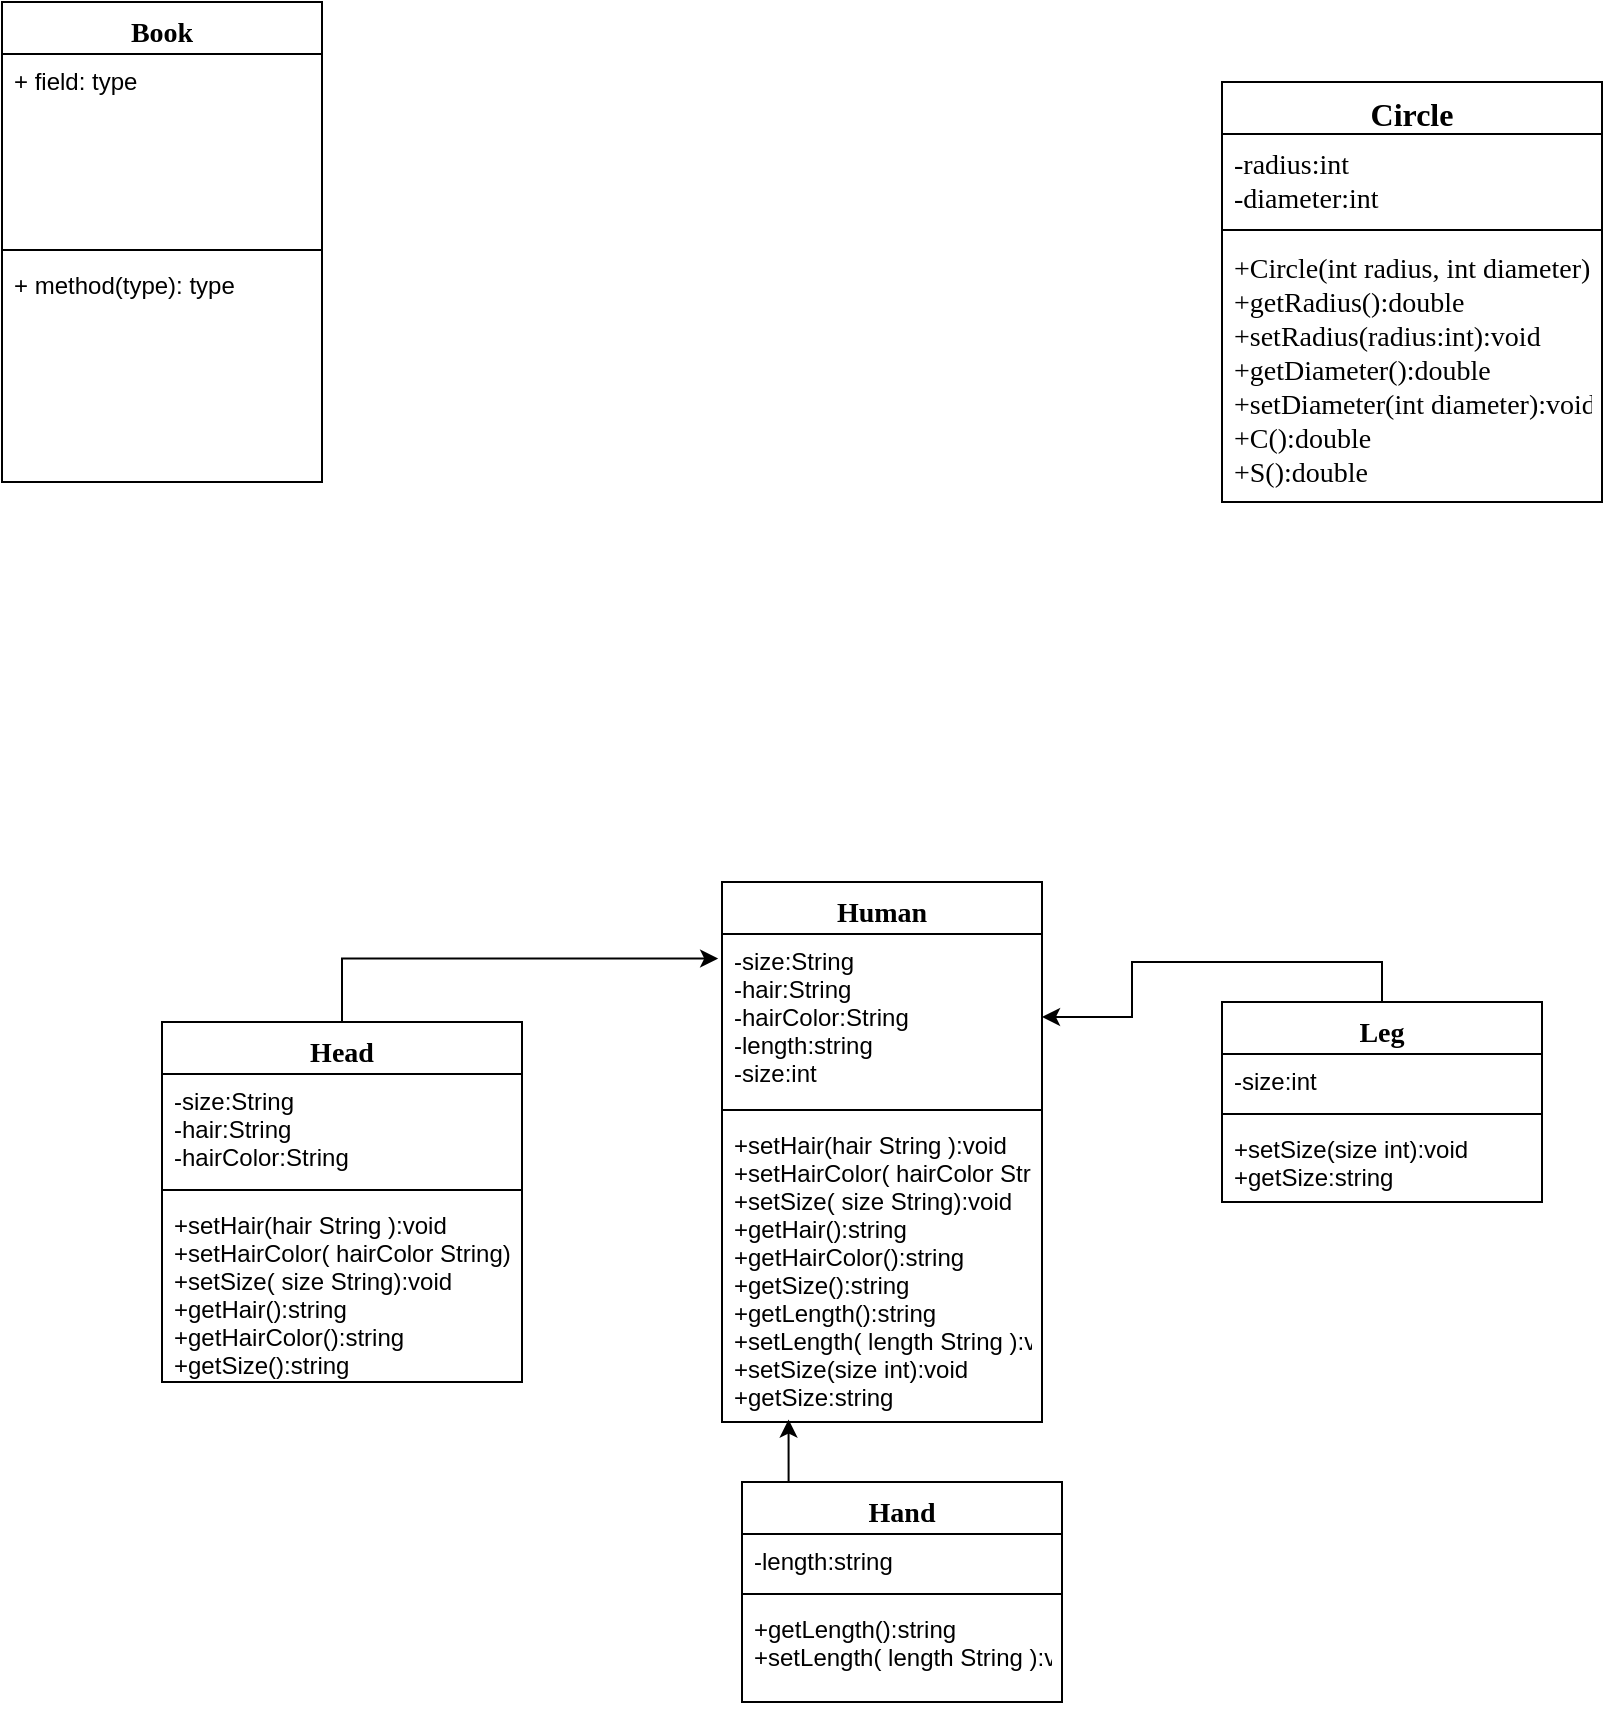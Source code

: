 <mxfile version="13.7.3" type="github">
  <diagram id="C5RBs43oDa-KdzZeNtuy" name="Page-1">
    <mxGraphModel dx="1038" dy="548" grid="1" gridSize="10" guides="1" tooltips="1" connect="1" arrows="1" fold="1" page="1" pageScale="1" pageWidth="827" pageHeight="1169" math="0" shadow="0">
      <root>
        <mxCell id="WIyWlLk6GJQsqaUBKTNV-0" />
        <mxCell id="WIyWlLk6GJQsqaUBKTNV-1" parent="WIyWlLk6GJQsqaUBKTNV-0" />
        <mxCell id="BFZaPxhlsSZ5x0fc0V5Z-10" value="Circle" style="swimlane;fontStyle=1;align=center;verticalAlign=top;childLayout=stackLayout;horizontal=1;startSize=26;horizontalStack=0;resizeParent=1;resizeParentMax=0;resizeLast=0;collapsible=1;marginBottom=0;fontFamily=Times New Roman;fontSize=16;" parent="WIyWlLk6GJQsqaUBKTNV-1" vertex="1">
          <mxGeometry x="630" y="350" width="190" height="210" as="geometry" />
        </mxCell>
        <mxCell id="BFZaPxhlsSZ5x0fc0V5Z-11" value="-radius:int&#xa;-diameter:int" style="text;strokeColor=none;fillColor=none;align=left;verticalAlign=top;spacingLeft=4;spacingRight=4;overflow=hidden;rotatable=0;points=[[0,0.5],[1,0.5]];portConstraint=eastwest;fontSize=14;fontFamily=Times New Roman;" parent="BFZaPxhlsSZ5x0fc0V5Z-10" vertex="1">
          <mxGeometry y="26" width="190" height="44" as="geometry" />
        </mxCell>
        <mxCell id="BFZaPxhlsSZ5x0fc0V5Z-12" value="" style="line;strokeWidth=1;fillColor=none;align=left;verticalAlign=middle;spacingTop=-1;spacingLeft=3;spacingRight=3;rotatable=0;labelPosition=right;points=[];portConstraint=eastwest;" parent="BFZaPxhlsSZ5x0fc0V5Z-10" vertex="1">
          <mxGeometry y="70" width="190" height="8" as="geometry" />
        </mxCell>
        <mxCell id="BFZaPxhlsSZ5x0fc0V5Z-13" value="+Circle(int radius, int diameter)&#xa;+getRadius():double&#xa;+setRadius(radius:int):void&#xa;+getDiameter():double&#xa;+setDiameter(int diameter):void&#xa;+C():double&#xa;+S():double" style="text;strokeColor=none;fillColor=none;align=left;verticalAlign=top;spacingLeft=4;spacingRight=4;overflow=hidden;rotatable=0;points=[[0,0.5],[1,0.5]];portConstraint=eastwest;fontSize=14;fontFamily=Times New Roman;" parent="BFZaPxhlsSZ5x0fc0V5Z-10" vertex="1">
          <mxGeometry y="78" width="190" height="132" as="geometry" />
        </mxCell>
        <mxCell id="BFZaPxhlsSZ5x0fc0V5Z-15" value="Book" style="swimlane;fontStyle=1;align=center;verticalAlign=top;childLayout=stackLayout;horizontal=1;startSize=26;horizontalStack=0;resizeParent=1;resizeParentMax=0;resizeLast=0;collapsible=1;marginBottom=0;fontFamily=Times New Roman;fontSize=14;" parent="WIyWlLk6GJQsqaUBKTNV-1" vertex="1">
          <mxGeometry x="20" y="310" width="160" height="240" as="geometry" />
        </mxCell>
        <mxCell id="BFZaPxhlsSZ5x0fc0V5Z-16" value="+ field: type" style="text;strokeColor=none;fillColor=none;align=left;verticalAlign=top;spacingLeft=4;spacingRight=4;overflow=hidden;rotatable=0;points=[[0,0.5],[1,0.5]];portConstraint=eastwest;" parent="BFZaPxhlsSZ5x0fc0V5Z-15" vertex="1">
          <mxGeometry y="26" width="160" height="94" as="geometry" />
        </mxCell>
        <mxCell id="BFZaPxhlsSZ5x0fc0V5Z-17" value="" style="line;strokeWidth=1;fillColor=none;align=left;verticalAlign=middle;spacingTop=-1;spacingLeft=3;spacingRight=3;rotatable=0;labelPosition=right;points=[];portConstraint=eastwest;" parent="BFZaPxhlsSZ5x0fc0V5Z-15" vertex="1">
          <mxGeometry y="120" width="160" height="8" as="geometry" />
        </mxCell>
        <mxCell id="BFZaPxhlsSZ5x0fc0V5Z-18" value="+ method(type): type" style="text;strokeColor=none;fillColor=none;align=left;verticalAlign=top;spacingLeft=4;spacingRight=4;overflow=hidden;rotatable=0;points=[[0,0.5],[1,0.5]];portConstraint=eastwest;" parent="BFZaPxhlsSZ5x0fc0V5Z-15" vertex="1">
          <mxGeometry y="128" width="160" height="112" as="geometry" />
        </mxCell>
        <mxCell id="BFZaPxhlsSZ5x0fc0V5Z-21" value="Human" style="swimlane;fontStyle=1;align=center;verticalAlign=top;childLayout=stackLayout;horizontal=1;startSize=26;horizontalStack=0;resizeParent=1;resizeParentMax=0;resizeLast=0;collapsible=1;marginBottom=0;fontFamily=Times New Roman;fontSize=14;" parent="WIyWlLk6GJQsqaUBKTNV-1" vertex="1">
          <mxGeometry x="380" y="750" width="160" height="270" as="geometry" />
        </mxCell>
        <mxCell id="BFZaPxhlsSZ5x0fc0V5Z-22" value="-size:String &#xa;-hair:String &#xa;-hairColor:String &#xa;-length:string&#xa;-size:int" style="text;strokeColor=none;fillColor=none;align=left;verticalAlign=top;spacingLeft=4;spacingRight=4;overflow=hidden;rotatable=0;points=[[0,0.5],[1,0.5]];portConstraint=eastwest;" parent="BFZaPxhlsSZ5x0fc0V5Z-21" vertex="1">
          <mxGeometry y="26" width="160" height="84" as="geometry" />
        </mxCell>
        <mxCell id="BFZaPxhlsSZ5x0fc0V5Z-23" value="" style="line;strokeWidth=1;fillColor=none;align=left;verticalAlign=middle;spacingTop=-1;spacingLeft=3;spacingRight=3;rotatable=0;labelPosition=right;points=[];portConstraint=eastwest;" parent="BFZaPxhlsSZ5x0fc0V5Z-21" vertex="1">
          <mxGeometry y="110" width="160" height="8" as="geometry" />
        </mxCell>
        <mxCell id="BFZaPxhlsSZ5x0fc0V5Z-24" value="+setHair(hair String ):void&#xa;+setHairColor( hairColor String):void&#xa;+setSize( size String):void&#xa;+getHair():string&#xa;+getHairColor():string&#xa;+getSize():string&#xa;+getLength():string&#xa;+setLength( length String ):void&#xa;+setSize(size int):void&#xa;+getSize:string" style="text;strokeColor=none;fillColor=none;align=left;verticalAlign=top;spacingLeft=4;spacingRight=4;overflow=hidden;rotatable=0;points=[[0,0.5],[1,0.5]];portConstraint=eastwest;" parent="BFZaPxhlsSZ5x0fc0V5Z-21" vertex="1">
          <mxGeometry y="118" width="160" height="152" as="geometry" />
        </mxCell>
        <mxCell id="BFZaPxhlsSZ5x0fc0V5Z-46" style="edgeStyle=orthogonalEdgeStyle;rounded=0;orthogonalLoop=1;jettySize=auto;html=1;exitX=0.5;exitY=0;exitDx=0;exitDy=0;entryX=1;entryY=0.25;entryDx=0;entryDy=0;fontFamily=Times New Roman;fontSize=14;" parent="WIyWlLk6GJQsqaUBKTNV-1" source="BFZaPxhlsSZ5x0fc0V5Z-36" target="BFZaPxhlsSZ5x0fc0V5Z-21" edge="1">
          <mxGeometry relative="1" as="geometry" />
        </mxCell>
        <mxCell id="BFZaPxhlsSZ5x0fc0V5Z-45" style="edgeStyle=orthogonalEdgeStyle;rounded=0;orthogonalLoop=1;jettySize=auto;html=1;exitX=0.5;exitY=0;exitDx=0;exitDy=0;entryX=-0.012;entryY=0.146;entryDx=0;entryDy=0;entryPerimeter=0;fontFamily=Times New Roman;fontSize=14;" parent="WIyWlLk6GJQsqaUBKTNV-1" source="BFZaPxhlsSZ5x0fc0V5Z-40" target="BFZaPxhlsSZ5x0fc0V5Z-22" edge="1">
          <mxGeometry relative="1" as="geometry" />
        </mxCell>
        <mxCell id="BFZaPxhlsSZ5x0fc0V5Z-48" style="edgeStyle=orthogonalEdgeStyle;rounded=0;orthogonalLoop=1;jettySize=auto;html=1;exitX=0.25;exitY=0;exitDx=0;exitDy=0;entryX=0.208;entryY=0.992;entryDx=0;entryDy=0;entryPerimeter=0;fontFamily=Times New Roman;fontSize=14;" parent="WIyWlLk6GJQsqaUBKTNV-1" source="BFZaPxhlsSZ5x0fc0V5Z-32" target="BFZaPxhlsSZ5x0fc0V5Z-24" edge="1">
          <mxGeometry relative="1" as="geometry" />
        </mxCell>
        <mxCell id="BFZaPxhlsSZ5x0fc0V5Z-40" value="Head" style="swimlane;fontStyle=1;align=center;verticalAlign=top;childLayout=stackLayout;horizontal=1;startSize=26;horizontalStack=0;resizeParent=1;resizeParentMax=0;resizeLast=0;collapsible=1;marginBottom=0;fontFamily=Times New Roman;fontSize=14;" parent="WIyWlLk6GJQsqaUBKTNV-1" vertex="1">
          <mxGeometry x="100" y="820" width="180" height="180" as="geometry" />
        </mxCell>
        <mxCell id="BFZaPxhlsSZ5x0fc0V5Z-41" value="-size:String &#xa;-hair:String &#xa;-hairColor:String " style="text;strokeColor=none;fillColor=none;align=left;verticalAlign=top;spacingLeft=4;spacingRight=4;overflow=hidden;rotatable=0;points=[[0,0.5],[1,0.5]];portConstraint=eastwest;" parent="BFZaPxhlsSZ5x0fc0V5Z-40" vertex="1">
          <mxGeometry y="26" width="180" height="54" as="geometry" />
        </mxCell>
        <mxCell id="BFZaPxhlsSZ5x0fc0V5Z-42" value="" style="line;strokeWidth=1;fillColor=none;align=left;verticalAlign=middle;spacingTop=-1;spacingLeft=3;spacingRight=3;rotatable=0;labelPosition=right;points=[];portConstraint=eastwest;" parent="BFZaPxhlsSZ5x0fc0V5Z-40" vertex="1">
          <mxGeometry y="80" width="180" height="8" as="geometry" />
        </mxCell>
        <mxCell id="BFZaPxhlsSZ5x0fc0V5Z-43" value="+setHair(hair String ):void&#xa;+setHairColor( hairColor String):void&#xa;+setSize( size String):void&#xa;+getHair():string&#xa;+getHairColor():string&#xa;+getSize():string" style="text;strokeColor=none;fillColor=none;align=left;verticalAlign=top;spacingLeft=4;spacingRight=4;overflow=hidden;rotatable=0;points=[[0,0.5],[1,0.5]];portConstraint=eastwest;" parent="BFZaPxhlsSZ5x0fc0V5Z-40" vertex="1">
          <mxGeometry y="88" width="180" height="92" as="geometry" />
        </mxCell>
        <mxCell id="BFZaPxhlsSZ5x0fc0V5Z-36" value="Leg" style="swimlane;fontStyle=1;align=center;verticalAlign=top;childLayout=stackLayout;horizontal=1;startSize=26;horizontalStack=0;resizeParent=1;resizeParentMax=0;resizeLast=0;collapsible=1;marginBottom=0;fontFamily=Times New Roman;fontSize=14;" parent="WIyWlLk6GJQsqaUBKTNV-1" vertex="1">
          <mxGeometry x="630" y="810" width="160" height="100" as="geometry" />
        </mxCell>
        <mxCell id="BFZaPxhlsSZ5x0fc0V5Z-37" value="-size:int" style="text;strokeColor=none;fillColor=none;align=left;verticalAlign=top;spacingLeft=4;spacingRight=4;overflow=hidden;rotatable=0;points=[[0,0.5],[1,0.5]];portConstraint=eastwest;" parent="BFZaPxhlsSZ5x0fc0V5Z-36" vertex="1">
          <mxGeometry y="26" width="160" height="26" as="geometry" />
        </mxCell>
        <mxCell id="BFZaPxhlsSZ5x0fc0V5Z-38" value="" style="line;strokeWidth=1;fillColor=none;align=left;verticalAlign=middle;spacingTop=-1;spacingLeft=3;spacingRight=3;rotatable=0;labelPosition=right;points=[];portConstraint=eastwest;" parent="BFZaPxhlsSZ5x0fc0V5Z-36" vertex="1">
          <mxGeometry y="52" width="160" height="8" as="geometry" />
        </mxCell>
        <mxCell id="BFZaPxhlsSZ5x0fc0V5Z-39" value="+setSize(size int):void&#xa;+getSize:string" style="text;strokeColor=none;fillColor=none;align=left;verticalAlign=top;spacingLeft=4;spacingRight=4;overflow=hidden;rotatable=0;points=[[0,0.5],[1,0.5]];portConstraint=eastwest;" parent="BFZaPxhlsSZ5x0fc0V5Z-36" vertex="1">
          <mxGeometry y="60" width="160" height="40" as="geometry" />
        </mxCell>
        <mxCell id="BFZaPxhlsSZ5x0fc0V5Z-32" value="Hand" style="swimlane;fontStyle=1;align=center;verticalAlign=top;childLayout=stackLayout;horizontal=1;startSize=26;horizontalStack=0;resizeParent=1;resizeParentMax=0;resizeLast=0;collapsible=1;marginBottom=0;fontFamily=Times New Roman;fontSize=14;" parent="WIyWlLk6GJQsqaUBKTNV-1" vertex="1">
          <mxGeometry x="390" y="1050" width="160" height="110" as="geometry" />
        </mxCell>
        <mxCell id="BFZaPxhlsSZ5x0fc0V5Z-33" value="-length:string" style="text;strokeColor=none;fillColor=none;align=left;verticalAlign=top;spacingLeft=4;spacingRight=4;overflow=hidden;rotatable=0;points=[[0,0.5],[1,0.5]];portConstraint=eastwest;" parent="BFZaPxhlsSZ5x0fc0V5Z-32" vertex="1">
          <mxGeometry y="26" width="160" height="26" as="geometry" />
        </mxCell>
        <mxCell id="BFZaPxhlsSZ5x0fc0V5Z-34" value="" style="line;strokeWidth=1;fillColor=none;align=left;verticalAlign=middle;spacingTop=-1;spacingLeft=3;spacingRight=3;rotatable=0;labelPosition=right;points=[];portConstraint=eastwest;" parent="BFZaPxhlsSZ5x0fc0V5Z-32" vertex="1">
          <mxGeometry y="52" width="160" height="8" as="geometry" />
        </mxCell>
        <mxCell id="BFZaPxhlsSZ5x0fc0V5Z-35" value="+getLength():string&#xa;+setLength( length String ):void" style="text;strokeColor=none;fillColor=none;align=left;verticalAlign=top;spacingLeft=4;spacingRight=4;overflow=hidden;rotatable=0;points=[[0,0.5],[1,0.5]];portConstraint=eastwest;" parent="BFZaPxhlsSZ5x0fc0V5Z-32" vertex="1">
          <mxGeometry y="60" width="160" height="50" as="geometry" />
        </mxCell>
      </root>
    </mxGraphModel>
  </diagram>
</mxfile>
